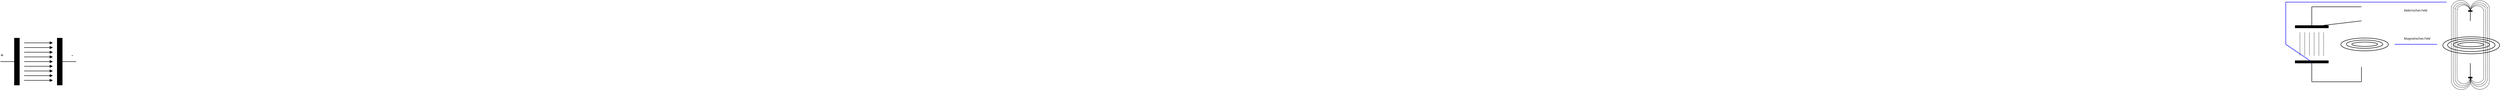 <?xml version="1.0" encoding="UTF-8"?>
<dia:diagram xmlns:dia="http://www.lysator.liu.se/~alla/dia/">
  <dia:layer name="Hintergrund" visible="true" active="true">
    <dia:object type="Dia - Spule_vertikal" version="1" id="O0">
      <dia:attribute name="obj_pos">
        <dia:point val="7,5"/>
      </dia:attribute>
      <dia:attribute name="obj_bb">
        <dia:rectangle val="6.995,5;9.191,14.861"/>
      </dia:attribute>
      <dia:attribute name="meta">
        <dia:composite type="dict"/>
      </dia:attribute>
      <dia:attribute name="elem_corner">
        <dia:point val="7,5"/>
      </dia:attribute>
      <dia:attribute name="elem_width">
        <dia:real val="2.191"/>
      </dia:attribute>
      <dia:attribute name="elem_height">
        <dia:real val="9.861"/>
      </dia:attribute>
      <dia:attribute name="line_width">
        <dia:real val="0.1"/>
      </dia:attribute>
      <dia:attribute name="line_colour">
        <dia:color val="#000000"/>
      </dia:attribute>
      <dia:attribute name="fill_colour">
        <dia:color val="#ffffff"/>
      </dia:attribute>
      <dia:attribute name="show_background">
        <dia:boolean val="true"/>
      </dia:attribute>
      <dia:attribute name="line_style">
        <dia:enum val="0"/>
        <dia:real val="1"/>
      </dia:attribute>
      <dia:attribute name="flip_horizontal">
        <dia:boolean val="false"/>
      </dia:attribute>
      <dia:attribute name="flip_vertical">
        <dia:boolean val="false"/>
      </dia:attribute>
      <dia:attribute name="subscale">
        <dia:real val="1"/>
      </dia:attribute>
    </dia:object>
    <dia:object type="Standard - Ellipse" version="0" id="O1">
      <dia:attribute name="obj_pos">
        <dia:point val="4.958,9.519"/>
      </dia:attribute>
      <dia:attribute name="obj_bb">
        <dia:rectangle val="4.908,9.469;10.455,10.495"/>
      </dia:attribute>
      <dia:attribute name="elem_corner">
        <dia:point val="4.958,9.519"/>
      </dia:attribute>
      <dia:attribute name="elem_width">
        <dia:real val="5.447"/>
      </dia:attribute>
      <dia:attribute name="elem_height">
        <dia:real val="0.925"/>
      </dia:attribute>
      <dia:attribute name="border_width">
        <dia:real val="0.1"/>
      </dia:attribute>
      <dia:attribute name="show_background">
        <dia:boolean val="false"/>
      </dia:attribute>
    </dia:object>
    <dia:object type="Standard - Ellipse" version="0" id="O2">
      <dia:attribute name="obj_pos">
        <dia:point val="3.818,9.101"/>
      </dia:attribute>
      <dia:attribute name="obj_bb">
        <dia:rectangle val="3.768,9.051;11.545,10.905"/>
      </dia:attribute>
      <dia:attribute name="elem_corner">
        <dia:point val="3.818,9.101"/>
      </dia:attribute>
      <dia:attribute name="elem_width">
        <dia:real val="7.677"/>
      </dia:attribute>
      <dia:attribute name="elem_height">
        <dia:real val="1.754"/>
      </dia:attribute>
      <dia:attribute name="border_width">
        <dia:real val="0.1"/>
      </dia:attribute>
      <dia:attribute name="show_background">
        <dia:boolean val="false"/>
      </dia:attribute>
    </dia:object>
    <dia:object type="Standard - Ellipse" version="0" id="O3">
      <dia:attribute name="obj_pos">
        <dia:point val="2.654,8.662"/>
      </dia:attribute>
      <dia:attribute name="obj_bb">
        <dia:rectangle val="2.604,8.611;12.726,11.45"/>
      </dia:attribute>
      <dia:attribute name="elem_corner">
        <dia:point val="2.654,8.662"/>
      </dia:attribute>
      <dia:attribute name="elem_width">
        <dia:real val="10.022"/>
      </dia:attribute>
      <dia:attribute name="elem_height">
        <dia:real val="2.739"/>
      </dia:attribute>
      <dia:attribute name="border_width">
        <dia:real val="0.1"/>
      </dia:attribute>
      <dia:attribute name="show_background">
        <dia:boolean val="false"/>
      </dia:attribute>
    </dia:object>
    <dia:object type="Standard - Box" version="0" id="O4">
      <dia:attribute name="obj_pos">
        <dia:point val="-488.929,8.691"/>
      </dia:attribute>
      <dia:attribute name="obj_bb">
        <dia:rectangle val="-488.979,8.641;-487.829,18.741"/>
      </dia:attribute>
      <dia:attribute name="elem_corner">
        <dia:point val="-488.929,8.691"/>
      </dia:attribute>
      <dia:attribute name="elem_width">
        <dia:real val="1.05"/>
      </dia:attribute>
      <dia:attribute name="elem_height">
        <dia:real val="10"/>
      </dia:attribute>
      <dia:attribute name="border_width">
        <dia:real val="0.1"/>
      </dia:attribute>
      <dia:attribute name="inner_color">
        <dia:color val="#000000"/>
      </dia:attribute>
      <dia:attribute name="show_background">
        <dia:boolean val="true"/>
      </dia:attribute>
    </dia:object>
    <dia:object type="Standard - Box" version="0" id="O5">
      <dia:attribute name="obj_pos">
        <dia:point val="-479.879,8.691"/>
      </dia:attribute>
      <dia:attribute name="obj_bb">
        <dia:rectangle val="-479.929,8.641;-478.779,18.741"/>
      </dia:attribute>
      <dia:attribute name="elem_corner">
        <dia:point val="-479.879,8.691"/>
      </dia:attribute>
      <dia:attribute name="elem_width">
        <dia:real val="1.05"/>
      </dia:attribute>
      <dia:attribute name="elem_height">
        <dia:real val="10"/>
      </dia:attribute>
      <dia:attribute name="border_width">
        <dia:real val="0.1"/>
      </dia:attribute>
      <dia:attribute name="inner_color">
        <dia:color val="#000000"/>
      </dia:attribute>
      <dia:attribute name="show_background">
        <dia:boolean val="true"/>
      </dia:attribute>
    </dia:object>
    <dia:object type="Standard - Line" version="0" id="O6">
      <dia:attribute name="obj_pos">
        <dia:point val="-486.879,13.691"/>
      </dia:attribute>
      <dia:attribute name="obj_bb">
        <dia:rectangle val="-486.929,13.36;-480.767,14.021"/>
      </dia:attribute>
      <dia:attribute name="conn_endpoints">
        <dia:point val="-486.879,13.691"/>
        <dia:point val="-480.879,13.691"/>
      </dia:attribute>
      <dia:attribute name="numcp">
        <dia:int val="1"/>
      </dia:attribute>
      <dia:attribute name="end_arrow">
        <dia:enum val="3"/>
      </dia:attribute>
      <dia:attribute name="end_arrow_length">
        <dia:real val="0.5"/>
      </dia:attribute>
      <dia:attribute name="end_arrow_width">
        <dia:real val="0.5"/>
      </dia:attribute>
    </dia:object>
    <dia:object type="Standard - Line" version="0" id="O7">
      <dia:attribute name="obj_pos">
        <dia:point val="-486.879,14.691"/>
      </dia:attribute>
      <dia:attribute name="obj_bb">
        <dia:rectangle val="-486.929,14.36;-480.767,15.021"/>
      </dia:attribute>
      <dia:attribute name="conn_endpoints">
        <dia:point val="-486.879,14.691"/>
        <dia:point val="-480.879,14.691"/>
      </dia:attribute>
      <dia:attribute name="numcp">
        <dia:int val="1"/>
      </dia:attribute>
      <dia:attribute name="end_arrow">
        <dia:enum val="3"/>
      </dia:attribute>
      <dia:attribute name="end_arrow_length">
        <dia:real val="0.5"/>
      </dia:attribute>
      <dia:attribute name="end_arrow_width">
        <dia:real val="0.5"/>
      </dia:attribute>
    </dia:object>
    <dia:object type="Standard - Line" version="0" id="O8">
      <dia:attribute name="obj_pos">
        <dia:point val="-486.879,15.691"/>
      </dia:attribute>
      <dia:attribute name="obj_bb">
        <dia:rectangle val="-486.929,15.36;-480.767,16.021"/>
      </dia:attribute>
      <dia:attribute name="conn_endpoints">
        <dia:point val="-486.879,15.691"/>
        <dia:point val="-480.879,15.691"/>
      </dia:attribute>
      <dia:attribute name="numcp">
        <dia:int val="1"/>
      </dia:attribute>
      <dia:attribute name="end_arrow">
        <dia:enum val="3"/>
      </dia:attribute>
      <dia:attribute name="end_arrow_length">
        <dia:real val="0.5"/>
      </dia:attribute>
      <dia:attribute name="end_arrow_width">
        <dia:real val="0.5"/>
      </dia:attribute>
    </dia:object>
    <dia:object type="Standard - Line" version="0" id="O9">
      <dia:attribute name="obj_pos">
        <dia:point val="-486.879,16.691"/>
      </dia:attribute>
      <dia:attribute name="obj_bb">
        <dia:rectangle val="-486.929,16.36;-480.767,17.021"/>
      </dia:attribute>
      <dia:attribute name="conn_endpoints">
        <dia:point val="-486.879,16.691"/>
        <dia:point val="-480.879,16.691"/>
      </dia:attribute>
      <dia:attribute name="numcp">
        <dia:int val="1"/>
      </dia:attribute>
      <dia:attribute name="end_arrow">
        <dia:enum val="3"/>
      </dia:attribute>
      <dia:attribute name="end_arrow_length">
        <dia:real val="0.5"/>
      </dia:attribute>
      <dia:attribute name="end_arrow_width">
        <dia:real val="0.5"/>
      </dia:attribute>
    </dia:object>
    <dia:object type="Standard - Line" version="0" id="O10">
      <dia:attribute name="obj_pos">
        <dia:point val="-486.879,9.691"/>
      </dia:attribute>
      <dia:attribute name="obj_bb">
        <dia:rectangle val="-486.929,9.36;-480.767,10.021"/>
      </dia:attribute>
      <dia:attribute name="conn_endpoints">
        <dia:point val="-486.879,9.691"/>
        <dia:point val="-480.879,9.691"/>
      </dia:attribute>
      <dia:attribute name="numcp">
        <dia:int val="1"/>
      </dia:attribute>
      <dia:attribute name="end_arrow">
        <dia:enum val="3"/>
      </dia:attribute>
      <dia:attribute name="end_arrow_length">
        <dia:real val="0.5"/>
      </dia:attribute>
      <dia:attribute name="end_arrow_width">
        <dia:real val="0.5"/>
      </dia:attribute>
    </dia:object>
    <dia:object type="Standard - Line" version="0" id="O11">
      <dia:attribute name="obj_pos">
        <dia:point val="-486.879,10.691"/>
      </dia:attribute>
      <dia:attribute name="obj_bb">
        <dia:rectangle val="-486.929,10.36;-480.767,11.021"/>
      </dia:attribute>
      <dia:attribute name="conn_endpoints">
        <dia:point val="-486.879,10.691"/>
        <dia:point val="-480.879,10.691"/>
      </dia:attribute>
      <dia:attribute name="numcp">
        <dia:int val="1"/>
      </dia:attribute>
      <dia:attribute name="end_arrow">
        <dia:enum val="3"/>
      </dia:attribute>
      <dia:attribute name="end_arrow_length">
        <dia:real val="0.5"/>
      </dia:attribute>
      <dia:attribute name="end_arrow_width">
        <dia:real val="0.5"/>
      </dia:attribute>
    </dia:object>
    <dia:object type="Standard - Line" version="0" id="O12">
      <dia:attribute name="obj_pos">
        <dia:point val="-486.879,11.691"/>
      </dia:attribute>
      <dia:attribute name="obj_bb">
        <dia:rectangle val="-486.929,11.36;-480.767,12.021"/>
      </dia:attribute>
      <dia:attribute name="conn_endpoints">
        <dia:point val="-486.879,11.691"/>
        <dia:point val="-480.879,11.691"/>
      </dia:attribute>
      <dia:attribute name="numcp">
        <dia:int val="1"/>
      </dia:attribute>
      <dia:attribute name="end_arrow">
        <dia:enum val="3"/>
      </dia:attribute>
      <dia:attribute name="end_arrow_length">
        <dia:real val="0.5"/>
      </dia:attribute>
      <dia:attribute name="end_arrow_width">
        <dia:real val="0.5"/>
      </dia:attribute>
    </dia:object>
    <dia:object type="Standard - Line" version="0" id="O13">
      <dia:attribute name="obj_pos">
        <dia:point val="-486.879,12.691"/>
      </dia:attribute>
      <dia:attribute name="obj_bb">
        <dia:rectangle val="-486.929,12.36;-480.767,13.021"/>
      </dia:attribute>
      <dia:attribute name="conn_endpoints">
        <dia:point val="-486.879,12.691"/>
        <dia:point val="-480.879,12.691"/>
      </dia:attribute>
      <dia:attribute name="numcp">
        <dia:int val="1"/>
      </dia:attribute>
      <dia:attribute name="end_arrow">
        <dia:enum val="3"/>
      </dia:attribute>
      <dia:attribute name="end_arrow_length">
        <dia:real val="0.5"/>
      </dia:attribute>
      <dia:attribute name="end_arrow_width">
        <dia:real val="0.5"/>
      </dia:attribute>
    </dia:object>
    <dia:object type="Standard - Line" version="0" id="O14">
      <dia:attribute name="obj_pos">
        <dia:point val="-486.879,17.691"/>
      </dia:attribute>
      <dia:attribute name="obj_bb">
        <dia:rectangle val="-486.929,17.36;-480.767,18.021"/>
      </dia:attribute>
      <dia:attribute name="conn_endpoints">
        <dia:point val="-486.879,17.691"/>
        <dia:point val="-480.879,17.691"/>
      </dia:attribute>
      <dia:attribute name="numcp">
        <dia:int val="1"/>
      </dia:attribute>
      <dia:attribute name="end_arrow">
        <dia:enum val="3"/>
      </dia:attribute>
      <dia:attribute name="end_arrow_length">
        <dia:real val="0.5"/>
      </dia:attribute>
      <dia:attribute name="end_arrow_width">
        <dia:real val="0.5"/>
      </dia:attribute>
    </dia:object>
    <dia:object type="Standard - Line" version="0" id="O15">
      <dia:attribute name="obj_pos">
        <dia:point val="-488.929,13.691"/>
      </dia:attribute>
      <dia:attribute name="obj_bb">
        <dia:rectangle val="-491.929,13.641;-488.879,13.741"/>
      </dia:attribute>
      <dia:attribute name="conn_endpoints">
        <dia:point val="-488.929,13.691"/>
        <dia:point val="-491.879,13.691"/>
      </dia:attribute>
      <dia:attribute name="numcp">
        <dia:int val="1"/>
      </dia:attribute>
      <dia:connections>
        <dia:connection handle="0" to="O4" connection="3"/>
      </dia:connections>
    </dia:object>
    <dia:object type="Standard - Line" version="0" id="O16">
      <dia:attribute name="obj_pos">
        <dia:point val="-478.829,13.691"/>
      </dia:attribute>
      <dia:attribute name="obj_bb">
        <dia:rectangle val="-478.879,13.641;-475.829,13.741"/>
      </dia:attribute>
      <dia:attribute name="conn_endpoints">
        <dia:point val="-478.829,13.691"/>
        <dia:point val="-475.879,13.691"/>
      </dia:attribute>
      <dia:attribute name="numcp">
        <dia:int val="1"/>
      </dia:attribute>
      <dia:connections>
        <dia:connection handle="0" to="O5" connection="4"/>
      </dia:connections>
    </dia:object>
    <dia:object type="Standard - Text" version="1" id="O17">
      <dia:attribute name="obj_pos">
        <dia:point val="-491.879,12.691"/>
      </dia:attribute>
      <dia:attribute name="obj_bb">
        <dia:rectangle val="-491.879,11.641;-490.934,12.958"/>
      </dia:attribute>
      <dia:attribute name="text">
        <dia:composite type="text">
          <dia:attribute name="string">
            <dia:string>#+#</dia:string>
          </dia:attribute>
          <dia:attribute name="font">
            <dia:font family="sans" style="0" name="Helvetica"/>
          </dia:attribute>
          <dia:attribute name="height">
            <dia:real val="1.411"/>
          </dia:attribute>
          <dia:attribute name="pos">
            <dia:point val="-491.879,12.691"/>
          </dia:attribute>
          <dia:attribute name="color">
            <dia:color val="#000000"/>
          </dia:attribute>
          <dia:attribute name="alignment">
            <dia:enum val="0"/>
          </dia:attribute>
        </dia:composite>
      </dia:attribute>
      <dia:attribute name="valign">
        <dia:enum val="3"/>
      </dia:attribute>
    </dia:object>
    <dia:object type="Standard - Text" version="1" id="O18">
      <dia:attribute name="obj_pos">
        <dia:point val="-476.879,12.691"/>
      </dia:attribute>
      <dia:attribute name="obj_bb">
        <dia:rectangle val="-476.879,11.641;-476.471,12.958"/>
      </dia:attribute>
      <dia:attribute name="text">
        <dia:composite type="text">
          <dia:attribute name="string">
            <dia:string>#-#</dia:string>
          </dia:attribute>
          <dia:attribute name="font">
            <dia:font family="sans" style="0" name="Helvetica"/>
          </dia:attribute>
          <dia:attribute name="height">
            <dia:real val="1.411"/>
          </dia:attribute>
          <dia:attribute name="pos">
            <dia:point val="-476.879,12.691"/>
          </dia:attribute>
          <dia:attribute name="color">
            <dia:color val="#000000"/>
          </dia:attribute>
          <dia:attribute name="alignment">
            <dia:enum val="0"/>
          </dia:attribute>
        </dia:composite>
      </dia:attribute>
      <dia:attribute name="valign">
        <dia:enum val="3"/>
      </dia:attribute>
    </dia:object>
    <dia:object type="Standard - Text" version="1" id="O19">
      <dia:attribute name="obj_pos">
        <dia:point val="-476.879,12.691"/>
      </dia:attribute>
      <dia:attribute name="obj_bb">
        <dia:rectangle val="-476.879,12.096;-476.879,12.843"/>
      </dia:attribute>
      <dia:attribute name="text">
        <dia:composite type="text">
          <dia:attribute name="string">
            <dia:string>##</dia:string>
          </dia:attribute>
          <dia:attribute name="font">
            <dia:font family="sans" style="0" name="Helvetica"/>
          </dia:attribute>
          <dia:attribute name="height">
            <dia:real val="0.8"/>
          </dia:attribute>
          <dia:attribute name="pos">
            <dia:point val="-476.879,12.691"/>
          </dia:attribute>
          <dia:attribute name="color">
            <dia:color val="#000000"/>
          </dia:attribute>
          <dia:attribute name="alignment">
            <dia:enum val="0"/>
          </dia:attribute>
        </dia:composite>
      </dia:attribute>
      <dia:attribute name="valign">
        <dia:enum val="3"/>
      </dia:attribute>
    </dia:object>
    <dia:object type="Standard - Box" version="0" id="O20">
      <dia:attribute name="obj_pos">
        <dia:point val="-7,13.5"/>
      </dia:attribute>
      <dia:attribute name="obj_bb">
        <dia:rectangle val="-7.05,13.45;0.05,14.05"/>
      </dia:attribute>
      <dia:attribute name="elem_corner">
        <dia:point val="-7,13.5"/>
      </dia:attribute>
      <dia:attribute name="elem_width">
        <dia:real val="7"/>
      </dia:attribute>
      <dia:attribute name="elem_height">
        <dia:real val="0.5"/>
      </dia:attribute>
      <dia:attribute name="border_width">
        <dia:real val="0.1"/>
      </dia:attribute>
      <dia:attribute name="inner_color">
        <dia:color val="#000000"/>
      </dia:attribute>
      <dia:attribute name="show_background">
        <dia:boolean val="true"/>
      </dia:attribute>
    </dia:object>
    <dia:object type="Standard - Box" version="0" id="O21">
      <dia:attribute name="obj_pos">
        <dia:point val="-7,6"/>
      </dia:attribute>
      <dia:attribute name="obj_bb">
        <dia:rectangle val="-7.05,5.95;0.05,6.55"/>
      </dia:attribute>
      <dia:attribute name="elem_corner">
        <dia:point val="-7,6"/>
      </dia:attribute>
      <dia:attribute name="elem_width">
        <dia:real val="7"/>
      </dia:attribute>
      <dia:attribute name="elem_height">
        <dia:real val="0.5"/>
      </dia:attribute>
      <dia:attribute name="border_width">
        <dia:real val="0.1"/>
      </dia:attribute>
      <dia:attribute name="inner_color">
        <dia:color val="#000000"/>
      </dia:attribute>
      <dia:attribute name="show_background">
        <dia:boolean val="true"/>
      </dia:attribute>
    </dia:object>
    <dia:object type="Standard - Text" version="1" id="O22">
      <dia:attribute name="obj_pos">
        <dia:point val="17.5,2.5"/>
      </dia:attribute>
      <dia:attribute name="obj_bb">
        <dia:rectangle val="17.5,1.905;17.5,2.652"/>
      </dia:attribute>
      <dia:attribute name="text">
        <dia:composite type="text">
          <dia:attribute name="string">
            <dia:string>##</dia:string>
          </dia:attribute>
          <dia:attribute name="font">
            <dia:font family="sans" style="0" name="Helvetica"/>
          </dia:attribute>
          <dia:attribute name="height">
            <dia:real val="0.8"/>
          </dia:attribute>
          <dia:attribute name="pos">
            <dia:point val="17.5,2.5"/>
          </dia:attribute>
          <dia:attribute name="color">
            <dia:color val="#000000"/>
          </dia:attribute>
          <dia:attribute name="alignment">
            <dia:enum val="0"/>
          </dia:attribute>
        </dia:composite>
      </dia:attribute>
      <dia:attribute name="valign">
        <dia:enum val="3"/>
      </dia:attribute>
    </dia:object>
    <dia:object type="Dia - Spule_vertikal" version="1" id="O23">
      <dia:attribute name="obj_pos">
        <dia:point val="30,5"/>
      </dia:attribute>
      <dia:attribute name="obj_bb">
        <dia:rectangle val="29.995,5;32.191,14.861"/>
      </dia:attribute>
      <dia:attribute name="meta">
        <dia:composite type="dict"/>
      </dia:attribute>
      <dia:attribute name="elem_corner">
        <dia:point val="30,5"/>
      </dia:attribute>
      <dia:attribute name="elem_width">
        <dia:real val="2.191"/>
      </dia:attribute>
      <dia:attribute name="elem_height">
        <dia:real val="9.861"/>
      </dia:attribute>
      <dia:attribute name="line_width">
        <dia:real val="0.1"/>
      </dia:attribute>
      <dia:attribute name="line_colour">
        <dia:color val="#000000"/>
      </dia:attribute>
      <dia:attribute name="fill_colour">
        <dia:color val="#ffffff"/>
      </dia:attribute>
      <dia:attribute name="show_background">
        <dia:boolean val="true"/>
      </dia:attribute>
      <dia:attribute name="line_style">
        <dia:enum val="0"/>
        <dia:real val="1"/>
      </dia:attribute>
      <dia:attribute name="flip_horizontal">
        <dia:boolean val="false"/>
      </dia:attribute>
      <dia:attribute name="flip_vertical">
        <dia:boolean val="false"/>
      </dia:attribute>
      <dia:attribute name="subscale">
        <dia:real val="1"/>
      </dia:attribute>
    </dia:object>
    <dia:object type="Standard - Ellipse" version="0" id="O24">
      <dia:attribute name="obj_pos">
        <dia:point val="27.4,9.6"/>
      </dia:attribute>
      <dia:attribute name="obj_bb">
        <dia:rectangle val="27.35,9.55;32.897,10.575"/>
      </dia:attribute>
      <dia:attribute name="elem_corner">
        <dia:point val="27.4,9.6"/>
      </dia:attribute>
      <dia:attribute name="elem_width">
        <dia:real val="5.447"/>
      </dia:attribute>
      <dia:attribute name="elem_height">
        <dia:real val="0.925"/>
      </dia:attribute>
      <dia:attribute name="border_width">
        <dia:real val="0.1"/>
      </dia:attribute>
      <dia:attribute name="show_background">
        <dia:boolean val="false"/>
      </dia:attribute>
    </dia:object>
    <dia:object type="Standard - Ellipse" version="0" id="O25">
      <dia:attribute name="obj_pos">
        <dia:point val="26.4,9.2"/>
      </dia:attribute>
      <dia:attribute name="obj_bb">
        <dia:rectangle val="26.35,9.15;34.127,11.004"/>
      </dia:attribute>
      <dia:attribute name="elem_corner">
        <dia:point val="26.4,9.2"/>
      </dia:attribute>
      <dia:attribute name="elem_width">
        <dia:real val="7.677"/>
      </dia:attribute>
      <dia:attribute name="elem_height">
        <dia:real val="1.754"/>
      </dia:attribute>
      <dia:attribute name="border_width">
        <dia:real val="0.1"/>
      </dia:attribute>
      <dia:attribute name="show_background">
        <dia:boolean val="false"/>
      </dia:attribute>
    </dia:object>
    <dia:object type="Standard - Ellipse" version="0" id="O26">
      <dia:attribute name="obj_pos">
        <dia:point val="25.2,8.8"/>
      </dia:attribute>
      <dia:attribute name="obj_bb">
        <dia:rectangle val="25.15,8.75;35.272,11.589"/>
      </dia:attribute>
      <dia:attribute name="elem_corner">
        <dia:point val="25.2,8.8"/>
      </dia:attribute>
      <dia:attribute name="elem_width">
        <dia:real val="10.022"/>
      </dia:attribute>
      <dia:attribute name="elem_height">
        <dia:real val="2.739"/>
      </dia:attribute>
      <dia:attribute name="border_width">
        <dia:real val="0.1"/>
      </dia:attribute>
      <dia:attribute name="show_background">
        <dia:boolean val="false"/>
      </dia:attribute>
    </dia:object>
    <dia:object type="Standard - Ellipse" version="0" id="O27">
      <dia:attribute name="obj_pos">
        <dia:point val="24.2,8.4"/>
      </dia:attribute>
      <dia:attribute name="obj_bb">
        <dia:rectangle val="24.15,8.35;36.228,12.082"/>
      </dia:attribute>
      <dia:attribute name="elem_corner">
        <dia:point val="24.2,8.4"/>
      </dia:attribute>
      <dia:attribute name="elem_width">
        <dia:real val="11.978"/>
      </dia:attribute>
      <dia:attribute name="elem_height">
        <dia:real val="3.633"/>
      </dia:attribute>
      <dia:attribute name="border_width">
        <dia:real val="0.1"/>
      </dia:attribute>
      <dia:attribute name="show_background">
        <dia:boolean val="false"/>
      </dia:attribute>
    </dia:object>
    <dia:object type="Standard - Line" version="0" id="O28">
      <dia:attribute name="obj_pos">
        <dia:point val="30,5"/>
      </dia:attribute>
      <dia:attribute name="obj_bb">
        <dia:rectangle val="29.95,2.95;30.05,5.05"/>
      </dia:attribute>
      <dia:attribute name="conn_endpoints">
        <dia:point val="30,5"/>
        <dia:point val="30,3"/>
      </dia:attribute>
      <dia:attribute name="numcp">
        <dia:int val="1"/>
      </dia:attribute>
      <dia:connections>
        <dia:connection handle="0" to="O23" connection="3"/>
      </dia:connections>
    </dia:object>
    <dia:object type="Standard - Line" version="0" id="O29">
      <dia:attribute name="obj_pos">
        <dia:point val="30,14.039"/>
      </dia:attribute>
      <dia:attribute name="obj_bb">
        <dia:rectangle val="29.95,13.989;30.05,17.05"/>
      </dia:attribute>
      <dia:attribute name="conn_endpoints">
        <dia:point val="30,14.039"/>
        <dia:point val="30,17"/>
      </dia:attribute>
      <dia:attribute name="numcp">
        <dia:int val="1"/>
      </dia:attribute>
      <dia:connections>
        <dia:connection handle="0" to="O23" connection="12"/>
      </dia:connections>
    </dia:object>
    <dia:object type="Standard - Line" version="0" id="O30">
      <dia:attribute name="obj_pos">
        <dia:point val="26,2"/>
      </dia:attribute>
      <dia:attribute name="obj_bb">
        <dia:rectangle val="25.95,1.95;26.05,18.25"/>
      </dia:attribute>
      <dia:attribute name="conn_endpoints">
        <dia:point val="26,2"/>
        <dia:point val="26,18.2"/>
      </dia:attribute>
      <dia:attribute name="numcp">
        <dia:int val="1"/>
      </dia:attribute>
      <dia:attribute name="line_style">
        <dia:enum val="4"/>
      </dia:attribute>
    </dia:object>
    <dia:object type="Standard - Line" version="0" id="O31">
      <dia:attribute name="obj_pos">
        <dia:point val="26.4,2.2"/>
      </dia:attribute>
      <dia:attribute name="obj_bb">
        <dia:rectangle val="26.35,2.15;26.45,17.85"/>
      </dia:attribute>
      <dia:attribute name="conn_endpoints">
        <dia:point val="26.4,2.2"/>
        <dia:point val="26.4,17.8"/>
      </dia:attribute>
      <dia:attribute name="numcp">
        <dia:int val="1"/>
      </dia:attribute>
      <dia:attribute name="line_style">
        <dia:enum val="4"/>
      </dia:attribute>
    </dia:object>
    <dia:object type="Standard - Line" version="0" id="O32">
      <dia:attribute name="obj_pos">
        <dia:point val="26.8,2.4"/>
      </dia:attribute>
      <dia:attribute name="obj_bb">
        <dia:rectangle val="26.75,2.35;26.85,17.45"/>
      </dia:attribute>
      <dia:attribute name="conn_endpoints">
        <dia:point val="26.8,2.4"/>
        <dia:point val="26.8,17.4"/>
      </dia:attribute>
      <dia:attribute name="numcp">
        <dia:int val="1"/>
      </dia:attribute>
      <dia:attribute name="line_style">
        <dia:enum val="4"/>
      </dia:attribute>
    </dia:object>
    <dia:object type="Standard - Line" version="0" id="O33">
      <dia:attribute name="obj_pos">
        <dia:point val="27.2,2.6"/>
      </dia:attribute>
      <dia:attribute name="obj_bb">
        <dia:rectangle val="27.15,2.55;27.25,17.25"/>
      </dia:attribute>
      <dia:attribute name="conn_endpoints">
        <dia:point val="27.2,2.6"/>
        <dia:point val="27.2,17.2"/>
      </dia:attribute>
      <dia:attribute name="numcp">
        <dia:int val="1"/>
      </dia:attribute>
      <dia:attribute name="line_style">
        <dia:enum val="4"/>
      </dia:attribute>
    </dia:object>
    <dia:object type="Standard - Arc" version="0" id="O34">
      <dia:attribute name="obj_pos">
        <dia:point val="30,3"/>
      </dia:attribute>
      <dia:attribute name="obj_bb">
        <dia:rectangle val="25.939,0.6;30.068,3.061"/>
      </dia:attribute>
      <dia:attribute name="conn_endpoints">
        <dia:point val="30,3"/>
        <dia:point val="26,2"/>
      </dia:attribute>
      <dia:attribute name="curve_distance">
        <dia:real val="1.843"/>
      </dia:attribute>
      <dia:attribute name="line_style">
        <dia:enum val="4"/>
      </dia:attribute>
    </dia:object>
    <dia:object type="Standard - Arc" version="0" id="O35">
      <dia:attribute name="obj_pos">
        <dia:point val="30,3"/>
      </dia:attribute>
      <dia:attribute name="obj_bb">
        <dia:rectangle val="26.34,1.044;30.06,3.06"/>
      </dia:attribute>
      <dia:attribute name="conn_endpoints">
        <dia:point val="30,3"/>
        <dia:point val="26.4,2.2"/>
      </dia:attribute>
      <dia:attribute name="curve_distance">
        <dia:real val="1.497"/>
      </dia:attribute>
      <dia:attribute name="line_style">
        <dia:enum val="4"/>
      </dia:attribute>
    </dia:object>
    <dia:object type="Standard - Arc" version="0" id="O36">
      <dia:attribute name="obj_pos">
        <dia:point val="26.8,2.4"/>
      </dia:attribute>
      <dia:attribute name="obj_bb">
        <dia:rectangle val="26.742,1.367;30.058,3.058"/>
      </dia:attribute>
      <dia:attribute name="conn_endpoints">
        <dia:point val="26.8,2.4"/>
        <dia:point val="30,3"/>
      </dia:attribute>
      <dia:attribute name="curve_distance">
        <dia:real val="-1.277"/>
      </dia:attribute>
      <dia:attribute name="line_style">
        <dia:enum val="4"/>
      </dia:attribute>
    </dia:object>
    <dia:object type="Standard - Arc" version="0" id="O37">
      <dia:attribute name="obj_pos">
        <dia:point val="27.2,2.6"/>
      </dia:attribute>
      <dia:attribute name="obj_bb">
        <dia:rectangle val="27.143,1.589;30.057,3.057"/>
      </dia:attribute>
      <dia:attribute name="conn_endpoints">
        <dia:point val="27.2,2.6"/>
        <dia:point val="30,3"/>
      </dia:attribute>
      <dia:attribute name="curve_distance">
        <dia:real val="-1.158"/>
      </dia:attribute>
      <dia:attribute name="line_style">
        <dia:enum val="4"/>
      </dia:attribute>
    </dia:object>
    <dia:object type="Standard - Arc" version="0" id="O38">
      <dia:attribute name="obj_pos">
        <dia:point val="30,17"/>
      </dia:attribute>
      <dia:attribute name="obj_bb">
        <dia:rectangle val="27.147,16.947;30.053,18.475"/>
      </dia:attribute>
      <dia:attribute name="conn_endpoints">
        <dia:point val="30,17"/>
        <dia:point val="27.2,17.2"/>
      </dia:attribute>
      <dia:attribute name="curve_distance">
        <dia:real val="-1.325"/>
      </dia:attribute>
      <dia:attribute name="line_style">
        <dia:enum val="4"/>
      </dia:attribute>
    </dia:object>
    <dia:object type="Standard - Arc" version="0" id="O39">
      <dia:attribute name="obj_pos">
        <dia:point val="30,17"/>
      </dia:attribute>
      <dia:attribute name="obj_bb">
        <dia:rectangle val="26.744,16.944;30.069,18.912"/>
      </dia:attribute>
      <dia:attribute name="conn_endpoints">
        <dia:point val="30,17"/>
        <dia:point val="26.8,17.4"/>
      </dia:attribute>
      <dia:attribute name="curve_distance">
        <dia:real val="-1.662"/>
      </dia:attribute>
      <dia:attribute name="line_style">
        <dia:enum val="4"/>
      </dia:attribute>
    </dia:object>
    <dia:object type="Standard - Arc" version="0" id="O40">
      <dia:attribute name="obj_pos">
        <dia:point val="26.4,17.6"/>
      </dia:attribute>
      <dia:attribute name="obj_bb">
        <dia:rectangle val="26.34,16.74;30.144,19.285"/>
      </dia:attribute>
      <dia:attribute name="conn_endpoints">
        <dia:point val="26.4,17.6"/>
        <dia:point val="30,16.8"/>
      </dia:attribute>
      <dia:attribute name="curve_distance">
        <dia:real val="2.039"/>
      </dia:attribute>
      <dia:attribute name="line_style">
        <dia:enum val="4"/>
      </dia:attribute>
    </dia:object>
    <dia:object type="Standard - Arc" version="0" id="O41">
      <dia:attribute name="obj_pos">
        <dia:point val="26,18"/>
      </dia:attribute>
      <dia:attribute name="obj_bb">
        <dia:rectangle val="25.938,16.738;30.199,19.722"/>
      </dia:attribute>
      <dia:attribute name="conn_endpoints">
        <dia:point val="26,18"/>
        <dia:point val="30,16.8"/>
      </dia:attribute>
      <dia:attribute name="curve_distance">
        <dia:real val="2.28"/>
      </dia:attribute>
      <dia:attribute name="line_style">
        <dia:enum val="4"/>
      </dia:attribute>
    </dia:object>
    <dia:object type="Standard - Line" version="0" id="O42">
      <dia:attribute name="obj_pos">
        <dia:point val="32.8,2.6"/>
      </dia:attribute>
      <dia:attribute name="obj_bb">
        <dia:rectangle val="32.75,2.55;32.85,17.45"/>
      </dia:attribute>
      <dia:attribute name="conn_endpoints">
        <dia:point val="32.8,2.6"/>
        <dia:point val="32.8,17.4"/>
      </dia:attribute>
      <dia:attribute name="numcp">
        <dia:int val="1"/>
      </dia:attribute>
      <dia:attribute name="line_style">
        <dia:enum val="4"/>
      </dia:attribute>
    </dia:object>
    <dia:object type="Standard - Line" version="0" id="O43">
      <dia:attribute name="obj_pos">
        <dia:point val="33.2,2.4"/>
      </dia:attribute>
      <dia:attribute name="obj_bb">
        <dia:rectangle val="33.15,2.35;33.25,17.65"/>
      </dia:attribute>
      <dia:attribute name="conn_endpoints">
        <dia:point val="33.2,2.4"/>
        <dia:point val="33.2,17.6"/>
      </dia:attribute>
      <dia:attribute name="numcp">
        <dia:int val="1"/>
      </dia:attribute>
      <dia:attribute name="line_style">
        <dia:enum val="4"/>
      </dia:attribute>
    </dia:object>
    <dia:object type="Standard - Line" version="0" id="O44">
      <dia:attribute name="obj_pos">
        <dia:point val="33.6,2.2"/>
      </dia:attribute>
      <dia:attribute name="obj_bb">
        <dia:rectangle val="33.55,2.15;33.65,17.85"/>
      </dia:attribute>
      <dia:attribute name="conn_endpoints">
        <dia:point val="33.6,2.2"/>
        <dia:point val="33.6,17.8"/>
      </dia:attribute>
      <dia:attribute name="numcp">
        <dia:int val="1"/>
      </dia:attribute>
      <dia:attribute name="line_style">
        <dia:enum val="4"/>
      </dia:attribute>
    </dia:object>
    <dia:object type="Standard - Line" version="0" id="O45">
      <dia:attribute name="obj_pos">
        <dia:point val="34,2"/>
      </dia:attribute>
      <dia:attribute name="obj_bb">
        <dia:rectangle val="33.95,1.95;34.05,18.25"/>
      </dia:attribute>
      <dia:attribute name="conn_endpoints">
        <dia:point val="34,2"/>
        <dia:point val="34,18.2"/>
      </dia:attribute>
      <dia:attribute name="numcp">
        <dia:int val="1"/>
      </dia:attribute>
      <dia:attribute name="line_style">
        <dia:enum val="4"/>
      </dia:attribute>
    </dia:object>
    <dia:object type="Standard - Arc" version="0" id="O46">
      <dia:attribute name="obj_pos">
        <dia:point val="30,3"/>
      </dia:attribute>
      <dia:attribute name="obj_bb">
        <dia:rectangle val="29.938,0.647;34.061,3.061"/>
      </dia:attribute>
      <dia:attribute name="conn_endpoints">
        <dia:point val="30,3"/>
        <dia:point val="34,2"/>
      </dia:attribute>
      <dia:attribute name="curve_distance">
        <dia:real val="-1.795"/>
      </dia:attribute>
      <dia:attribute name="line_style">
        <dia:enum val="4"/>
      </dia:attribute>
    </dia:object>
    <dia:object type="Standard - Arc" version="0" id="O47">
      <dia:attribute name="obj_pos">
        <dia:point val="33.6,2.2"/>
      </dia:attribute>
      <dia:attribute name="obj_bb">
        <dia:rectangle val="29.942,1.062;33.657,2.858"/>
      </dia:attribute>
      <dia:attribute name="conn_endpoints">
        <dia:point val="33.6,2.2"/>
        <dia:point val="30,2.8"/>
      </dia:attribute>
      <dia:attribute name="curve_distance">
        <dia:real val="1.381"/>
      </dia:attribute>
      <dia:attribute name="line_style">
        <dia:enum val="4"/>
      </dia:attribute>
    </dia:object>
    <dia:object type="Standard - Arc" version="0" id="O48">
      <dia:attribute name="obj_pos">
        <dia:point val="33.2,2.2"/>
      </dia:attribute>
      <dia:attribute name="obj_bb">
        <dia:rectangle val="29.942,1.436;33.258,2.858"/>
      </dia:attribute>
      <dia:attribute name="conn_endpoints">
        <dia:point val="33.2,2.2"/>
        <dia:point val="30,2.8"/>
      </dia:attribute>
      <dia:attribute name="curve_distance">
        <dia:real val="1"/>
      </dia:attribute>
      <dia:attribute name="line_style">
        <dia:enum val="4"/>
      </dia:attribute>
    </dia:object>
    <dia:object type="Standard - Arc" version="0" id="O49">
      <dia:attribute name="obj_pos">
        <dia:point val="32.8,2.6"/>
      </dia:attribute>
      <dia:attribute name="obj_bb">
        <dia:rectangle val="29.947,1.736;32.853,2.853"/>
      </dia:attribute>
      <dia:attribute name="conn_endpoints">
        <dia:point val="32.8,2.6"/>
        <dia:point val="30,2.8"/>
      </dia:attribute>
      <dia:attribute name="curve_distance">
        <dia:real val="0.912"/>
      </dia:attribute>
      <dia:attribute name="line_style">
        <dia:enum val="4"/>
      </dia:attribute>
    </dia:object>
    <dia:object type="Standard - Arc" version="0" id="O50">
      <dia:attribute name="obj_pos">
        <dia:point val="32.8,17.4"/>
      </dia:attribute>
      <dia:attribute name="obj_bb">
        <dia:rectangle val="29.943,16.943;32.857,18.217"/>
      </dia:attribute>
      <dia:attribute name="conn_endpoints">
        <dia:point val="32.8,17.4"/>
        <dia:point val="30,17"/>
      </dia:attribute>
      <dia:attribute name="curve_distance">
        <dia:real val="-0.962"/>
      </dia:attribute>
      <dia:attribute name="line_style">
        <dia:enum val="4"/>
      </dia:attribute>
    </dia:object>
    <dia:object type="Standard - Arc" version="0" id="O51">
      <dia:attribute name="obj_pos">
        <dia:point val="34,18.2"/>
      </dia:attribute>
      <dia:attribute name="obj_bb">
        <dia:rectangle val="29.883,16.938;34.062,19.665"/>
      </dia:attribute>
      <dia:attribute name="conn_endpoints">
        <dia:point val="34,18.2"/>
        <dia:point val="30,17"/>
      </dia:attribute>
      <dia:attribute name="curve_distance">
        <dia:real val="-2.011"/>
      </dia:attribute>
      <dia:attribute name="line_style">
        <dia:enum val="4"/>
      </dia:attribute>
    </dia:object>
    <dia:object type="Standard - Arc" version="0" id="O52">
      <dia:attribute name="obj_pos">
        <dia:point val="33.6,17.6"/>
      </dia:attribute>
      <dia:attribute name="obj_bb">
        <dia:rectangle val="29.941,16.942;33.657,19.061"/>
      </dia:attribute>
      <dia:attribute name="conn_endpoints">
        <dia:point val="33.6,17.6"/>
        <dia:point val="30,17"/>
      </dia:attribute>
      <dia:attribute name="curve_distance">
        <dia:real val="-1.71"/>
      </dia:attribute>
      <dia:attribute name="line_style">
        <dia:enum val="4"/>
      </dia:attribute>
    </dia:object>
    <dia:object type="Standard - Arc" version="0" id="O53">
      <dia:attribute name="obj_pos">
        <dia:point val="33.2,17.6"/>
      </dia:attribute>
      <dia:attribute name="obj_bb">
        <dia:rectangle val="29.942,16.942;33.258,18.671"/>
      </dia:attribute>
      <dia:attribute name="conn_endpoints">
        <dia:point val="33.2,17.6"/>
        <dia:point val="30,17"/>
      </dia:attribute>
      <dia:attribute name="curve_distance">
        <dia:real val="-1.315"/>
      </dia:attribute>
      <dia:attribute name="line_style">
        <dia:enum val="4"/>
      </dia:attribute>
    </dia:object>
    <dia:object type="Standard - Box" version="0" id="O54">
      <dia:attribute name="obj_pos">
        <dia:point val="29.6,2.8"/>
      </dia:attribute>
      <dia:attribute name="obj_bb">
        <dia:rectangle val="29.55,2.75;30.45,3.05"/>
      </dia:attribute>
      <dia:attribute name="elem_corner">
        <dia:point val="29.6,2.8"/>
      </dia:attribute>
      <dia:attribute name="elem_width">
        <dia:real val="0.8"/>
      </dia:attribute>
      <dia:attribute name="elem_height">
        <dia:real val="0.2"/>
      </dia:attribute>
      <dia:attribute name="border_width">
        <dia:real val="0.1"/>
      </dia:attribute>
      <dia:attribute name="inner_color">
        <dia:color val="#000000"/>
      </dia:attribute>
      <dia:attribute name="show_background">
        <dia:boolean val="true"/>
      </dia:attribute>
    </dia:object>
    <dia:object type="Standard - Box" version="0" id="O55">
      <dia:attribute name="obj_pos">
        <dia:point val="29.6,17"/>
      </dia:attribute>
      <dia:attribute name="obj_bb">
        <dia:rectangle val="29.55,16.95;30.45,17.25"/>
      </dia:attribute>
      <dia:attribute name="elem_corner">
        <dia:point val="29.6,17"/>
      </dia:attribute>
      <dia:attribute name="elem_width">
        <dia:real val="0.8"/>
      </dia:attribute>
      <dia:attribute name="elem_height">
        <dia:real val="0.2"/>
      </dia:attribute>
      <dia:attribute name="border_width">
        <dia:real val="0.1"/>
      </dia:attribute>
      <dia:attribute name="inner_color">
        <dia:color val="#000000"/>
      </dia:attribute>
      <dia:attribute name="show_background">
        <dia:boolean val="true"/>
      </dia:attribute>
    </dia:object>
    <dia:object type="Standard - Text" version="1" id="O56">
      <dia:attribute name="obj_pos">
        <dia:point val="16,3"/>
      </dia:attribute>
      <dia:attribute name="obj_bb">
        <dia:rectangle val="16,2.405;21.37,3.152"/>
      </dia:attribute>
      <dia:attribute name="text">
        <dia:composite type="text">
          <dia:attribute name="string">
            <dia:string>#Elektrisches Feld#</dia:string>
          </dia:attribute>
          <dia:attribute name="font">
            <dia:font family="sans" style="0" name="Helvetica"/>
          </dia:attribute>
          <dia:attribute name="height">
            <dia:real val="0.8"/>
          </dia:attribute>
          <dia:attribute name="pos">
            <dia:point val="16,3"/>
          </dia:attribute>
          <dia:attribute name="color">
            <dia:color val="#000000"/>
          </dia:attribute>
          <dia:attribute name="alignment">
            <dia:enum val="0"/>
          </dia:attribute>
        </dia:composite>
      </dia:attribute>
      <dia:attribute name="valign">
        <dia:enum val="3"/>
      </dia:attribute>
    </dia:object>
    <dia:object type="Standard - Line" version="0" id="O57">
      <dia:attribute name="obj_pos">
        <dia:point val="-9,1"/>
      </dia:attribute>
      <dia:attribute name="obj_bb">
        <dia:rectangle val="-9.05,0.95;25.05,1.05"/>
      </dia:attribute>
      <dia:attribute name="conn_endpoints">
        <dia:point val="-9,1"/>
        <dia:point val="25,1"/>
      </dia:attribute>
      <dia:attribute name="numcp">
        <dia:int val="1"/>
      </dia:attribute>
      <dia:attribute name="line_color">
        <dia:color val="#0000ff"/>
      </dia:attribute>
    </dia:object>
    <dia:object type="Standard - Line" version="0" id="O58">
      <dia:attribute name="obj_pos">
        <dia:point val="14,10"/>
      </dia:attribute>
      <dia:attribute name="obj_bb">
        <dia:rectangle val="13.95,9.95;23.05,10.05"/>
      </dia:attribute>
      <dia:attribute name="conn_endpoints">
        <dia:point val="14,10"/>
        <dia:point val="23,10"/>
      </dia:attribute>
      <dia:attribute name="numcp">
        <dia:int val="1"/>
      </dia:attribute>
      <dia:attribute name="line_color">
        <dia:color val="#0000ff"/>
      </dia:attribute>
    </dia:object>
    <dia:object type="Standard - Text" version="1" id="O59">
      <dia:attribute name="obj_pos">
        <dia:point val="16,9"/>
      </dia:attribute>
      <dia:attribute name="obj_bb">
        <dia:rectangle val="16,8.405;21.913,9.152"/>
      </dia:attribute>
      <dia:attribute name="text">
        <dia:composite type="text">
          <dia:attribute name="string">
            <dia:string>#Magnetisches Feld#</dia:string>
          </dia:attribute>
          <dia:attribute name="font">
            <dia:font family="sans" style="0" name="Helvetica"/>
          </dia:attribute>
          <dia:attribute name="height">
            <dia:real val="0.8"/>
          </dia:attribute>
          <dia:attribute name="pos">
            <dia:point val="16,9"/>
          </dia:attribute>
          <dia:attribute name="color">
            <dia:color val="#000000"/>
          </dia:attribute>
          <dia:attribute name="alignment">
            <dia:enum val="0"/>
          </dia:attribute>
        </dia:composite>
      </dia:attribute>
      <dia:attribute name="valign">
        <dia:enum val="3"/>
      </dia:attribute>
    </dia:object>
    <dia:object type="Standard - Line" version="0" id="O60">
      <dia:attribute name="obj_pos">
        <dia:point val="-6,7.5"/>
      </dia:attribute>
      <dia:attribute name="obj_bb">
        <dia:rectangle val="-6.05,7.45;-5.95,12.55"/>
      </dia:attribute>
      <dia:attribute name="conn_endpoints">
        <dia:point val="-6,7.5"/>
        <dia:point val="-6,12.5"/>
      </dia:attribute>
      <dia:attribute name="numcp">
        <dia:int val="1"/>
      </dia:attribute>
      <dia:attribute name="line_style">
        <dia:enum val="4"/>
      </dia:attribute>
    </dia:object>
    <dia:object type="Standard - Line" version="0" id="O61">
      <dia:attribute name="obj_pos">
        <dia:point val="-5,7.5"/>
      </dia:attribute>
      <dia:attribute name="obj_bb">
        <dia:rectangle val="-5.05,7.45;-4.95,12.55"/>
      </dia:attribute>
      <dia:attribute name="conn_endpoints">
        <dia:point val="-5,7.5"/>
        <dia:point val="-5,12.5"/>
      </dia:attribute>
      <dia:attribute name="numcp">
        <dia:int val="1"/>
      </dia:attribute>
      <dia:attribute name="line_style">
        <dia:enum val="4"/>
      </dia:attribute>
    </dia:object>
    <dia:object type="Standard - Line" version="0" id="O62">
      <dia:attribute name="obj_pos">
        <dia:point val="-4,7.5"/>
      </dia:attribute>
      <dia:attribute name="obj_bb">
        <dia:rectangle val="-4.05,7.45;-3.95,12.55"/>
      </dia:attribute>
      <dia:attribute name="conn_endpoints">
        <dia:point val="-4,7.5"/>
        <dia:point val="-4,12.5"/>
      </dia:attribute>
      <dia:attribute name="numcp">
        <dia:int val="1"/>
      </dia:attribute>
      <dia:attribute name="line_style">
        <dia:enum val="4"/>
      </dia:attribute>
    </dia:object>
    <dia:object type="Standard - Line" version="0" id="O63">
      <dia:attribute name="obj_pos">
        <dia:point val="-3,7.5"/>
      </dia:attribute>
      <dia:attribute name="obj_bb">
        <dia:rectangle val="-3.05,7.45;-2.95,12.55"/>
      </dia:attribute>
      <dia:attribute name="conn_endpoints">
        <dia:point val="-3,7.5"/>
        <dia:point val="-3,12.5"/>
      </dia:attribute>
      <dia:attribute name="numcp">
        <dia:int val="1"/>
      </dia:attribute>
      <dia:attribute name="line_style">
        <dia:enum val="4"/>
      </dia:attribute>
    </dia:object>
    <dia:object type="Standard - Line" version="0" id="O64">
      <dia:attribute name="obj_pos">
        <dia:point val="-2,7.5"/>
      </dia:attribute>
      <dia:attribute name="obj_bb">
        <dia:rectangle val="-2.05,7.45;-1.95,12.55"/>
      </dia:attribute>
      <dia:attribute name="conn_endpoints">
        <dia:point val="-2,7.5"/>
        <dia:point val="-2,12.5"/>
      </dia:attribute>
      <dia:attribute name="numcp">
        <dia:int val="1"/>
      </dia:attribute>
      <dia:attribute name="line_style">
        <dia:enum val="4"/>
      </dia:attribute>
    </dia:object>
    <dia:object type="Standard - Line" version="0" id="O65">
      <dia:attribute name="obj_pos">
        <dia:point val="-1,7.5"/>
      </dia:attribute>
      <dia:attribute name="obj_bb">
        <dia:rectangle val="-1.05,7.45;-0.95,12.55"/>
      </dia:attribute>
      <dia:attribute name="conn_endpoints">
        <dia:point val="-1,7.5"/>
        <dia:point val="-1,12.5"/>
      </dia:attribute>
      <dia:attribute name="numcp">
        <dia:int val="1"/>
      </dia:attribute>
      <dia:attribute name="line_style">
        <dia:enum val="4"/>
      </dia:attribute>
    </dia:object>
    <dia:object type="Standard - Line" version="0" id="O66">
      <dia:attribute name="obj_pos">
        <dia:point val="-3.5,5.95"/>
      </dia:attribute>
      <dia:attribute name="obj_bb">
        <dia:rectangle val="-3.55,1.95;-3.45,6.0"/>
      </dia:attribute>
      <dia:attribute name="conn_endpoints">
        <dia:point val="-3.5,5.95"/>
        <dia:point val="-3.5,2"/>
      </dia:attribute>
      <dia:attribute name="numcp">
        <dia:int val="1"/>
      </dia:attribute>
      <dia:connections>
        <dia:connection handle="0" to="O21" connection="8"/>
      </dia:connections>
    </dia:object>
    <dia:object type="Standard - Line" version="0" id="O67">
      <dia:attribute name="obj_pos">
        <dia:point val="-3.5,2"/>
      </dia:attribute>
      <dia:attribute name="obj_bb">
        <dia:rectangle val="-3.55,1.95;7.05,2.05"/>
      </dia:attribute>
      <dia:attribute name="conn_endpoints">
        <dia:point val="-3.5,2"/>
        <dia:point val="7,2"/>
      </dia:attribute>
      <dia:attribute name="numcp">
        <dia:int val="1"/>
      </dia:attribute>
    </dia:object>
    <dia:object type="Standard - Line" version="0" id="O68">
      <dia:attribute name="obj_pos">
        <dia:point val="7,2"/>
      </dia:attribute>
      <dia:attribute name="obj_bb">
        <dia:rectangle val="6.95,1.95;7.05,5.05"/>
      </dia:attribute>
      <dia:attribute name="conn_endpoints">
        <dia:point val="7,2"/>
        <dia:point val="7,5"/>
      </dia:attribute>
      <dia:attribute name="numcp">
        <dia:int val="1"/>
      </dia:attribute>
      <dia:connections>
        <dia:connection handle="1" to="O0" connection="3"/>
      </dia:connections>
    </dia:object>
    <dia:object type="Standard - Line" version="0" id="O69">
      <dia:attribute name="obj_pos">
        <dia:point val="7,14.833"/>
      </dia:attribute>
      <dia:attribute name="obj_bb">
        <dia:rectangle val="6.95,14.783;7.05,18.05"/>
      </dia:attribute>
      <dia:attribute name="conn_endpoints">
        <dia:point val="7,14.833"/>
        <dia:point val="7,18"/>
      </dia:attribute>
      <dia:attribute name="numcp">
        <dia:int val="1"/>
      </dia:attribute>
      <dia:connections>
        <dia:connection handle="0" to="O0" connection="9"/>
      </dia:connections>
    </dia:object>
    <dia:object type="Standard - Line" version="0" id="O70">
      <dia:attribute name="obj_pos">
        <dia:point val="7,18"/>
      </dia:attribute>
      <dia:attribute name="obj_bb">
        <dia:rectangle val="-3.55,17.95;7.05,18.05"/>
      </dia:attribute>
      <dia:attribute name="conn_endpoints">
        <dia:point val="7,18"/>
        <dia:point val="-3.5,18"/>
      </dia:attribute>
      <dia:attribute name="numcp">
        <dia:int val="1"/>
      </dia:attribute>
    </dia:object>
    <dia:object type="Standard - Line" version="0" id="O71">
      <dia:attribute name="obj_pos">
        <dia:point val="-3.5,18"/>
      </dia:attribute>
      <dia:attribute name="obj_bb">
        <dia:rectangle val="-3.55,14.0;-3.45,18.05"/>
      </dia:attribute>
      <dia:attribute name="conn_endpoints">
        <dia:point val="-3.5,18"/>
        <dia:point val="-3.5,14.05"/>
      </dia:attribute>
      <dia:attribute name="numcp">
        <dia:int val="1"/>
      </dia:attribute>
      <dia:connections>
        <dia:connection handle="1" to="O20" connection="8"/>
      </dia:connections>
    </dia:object>
    <dia:object type="Standard - Line" version="0" id="O72">
      <dia:attribute name="obj_pos">
        <dia:point val="-9,1"/>
      </dia:attribute>
      <dia:attribute name="obj_bb">
        <dia:rectangle val="-9.05,0.95;-8.95,10.05"/>
      </dia:attribute>
      <dia:attribute name="conn_endpoints">
        <dia:point val="-9,1"/>
        <dia:point val="-9,10"/>
      </dia:attribute>
      <dia:attribute name="numcp">
        <dia:int val="1"/>
      </dia:attribute>
      <dia:attribute name="line_color">
        <dia:color val="#0000ff"/>
      </dia:attribute>
    </dia:object>
    <dia:object type="Standard - Line" version="0" id="O73">
      <dia:attribute name="obj_pos">
        <dia:point val="-9,10"/>
      </dia:attribute>
      <dia:attribute name="obj_bb">
        <dia:rectangle val="-9.05,9.95;-6.95,10.05"/>
      </dia:attribute>
      <dia:attribute name="conn_endpoints">
        <dia:point val="-9,10"/>
        <dia:point val="-7,10"/>
      </dia:attribute>
      <dia:attribute name="numcp">
        <dia:int val="1"/>
      </dia:attribute>
      <dia:attribute name="line_color">
        <dia:color val="#0000ff"/>
      </dia:attribute>
    </dia:object>
  </dia:layer>
</dia:diagram>
